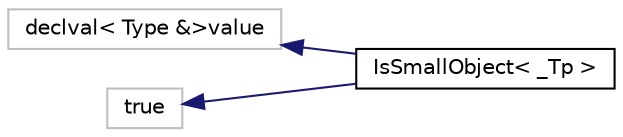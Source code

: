 digraph "Graphical Class Hierarchy"
{
  edge [fontname="Helvetica",fontsize="10",labelfontname="Helvetica",labelfontsize="10"];
  node [fontname="Helvetica",fontsize="10",shape=record];
  rankdir="LR";
  Node2882 [label="declval\< Type &\>value",height=0.2,width=0.4,color="grey75", fillcolor="white", style="filled"];
  Node2882 -> Node0 [dir="back",color="midnightblue",fontsize="10",style="solid",fontname="Helvetica"];
  Node0 [label="IsSmallObject\< _Tp \>",height=0.2,width=0.4,color="black", fillcolor="white", style="filled",URL="$struct_is_small_object.html"];
  Node770 [label="true",height=0.2,width=0.4,color="grey75", fillcolor="white", style="filled"];
  Node770 -> Node0 [dir="back",color="midnightblue",fontsize="10",style="solid",fontname="Helvetica"];
}
